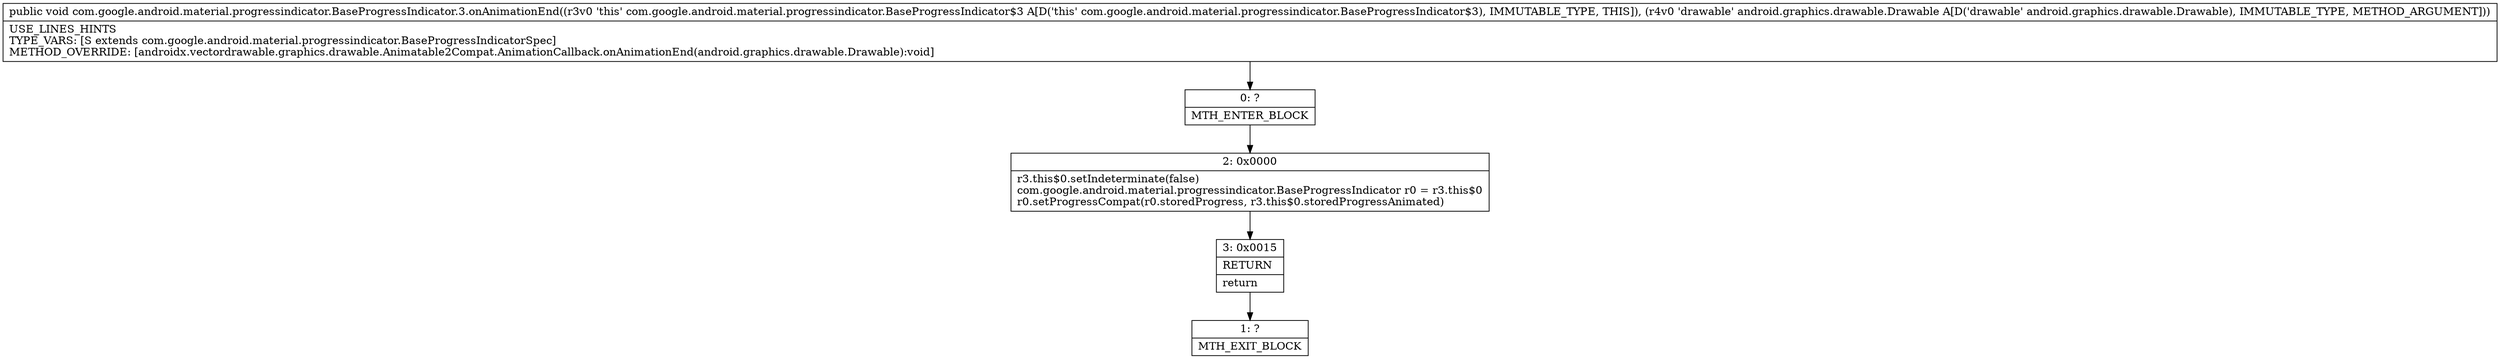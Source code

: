 digraph "CFG forcom.google.android.material.progressindicator.BaseProgressIndicator.3.onAnimationEnd(Landroid\/graphics\/drawable\/Drawable;)V" {
Node_0 [shape=record,label="{0\:\ ?|MTH_ENTER_BLOCK\l}"];
Node_2 [shape=record,label="{2\:\ 0x0000|r3.this$0.setIndeterminate(false)\lcom.google.android.material.progressindicator.BaseProgressIndicator r0 = r3.this$0\lr0.setProgressCompat(r0.storedProgress, r3.this$0.storedProgressAnimated)\l}"];
Node_3 [shape=record,label="{3\:\ 0x0015|RETURN\l|return\l}"];
Node_1 [shape=record,label="{1\:\ ?|MTH_EXIT_BLOCK\l}"];
MethodNode[shape=record,label="{public void com.google.android.material.progressindicator.BaseProgressIndicator.3.onAnimationEnd((r3v0 'this' com.google.android.material.progressindicator.BaseProgressIndicator$3 A[D('this' com.google.android.material.progressindicator.BaseProgressIndicator$3), IMMUTABLE_TYPE, THIS]), (r4v0 'drawable' android.graphics.drawable.Drawable A[D('drawable' android.graphics.drawable.Drawable), IMMUTABLE_TYPE, METHOD_ARGUMENT]))  | USE_LINES_HINTS\lTYPE_VARS: [S extends com.google.android.material.progressindicator.BaseProgressIndicatorSpec]\lMETHOD_OVERRIDE: [androidx.vectordrawable.graphics.drawable.Animatable2Compat.AnimationCallback.onAnimationEnd(android.graphics.drawable.Drawable):void]\l}"];
MethodNode -> Node_0;Node_0 -> Node_2;
Node_2 -> Node_3;
Node_3 -> Node_1;
}

